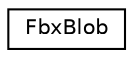 digraph "クラス階層図"
{
  edge [fontname="Helvetica",fontsize="10",labelfontname="Helvetica",labelfontsize="10"];
  node [fontname="Helvetica",fontsize="10",shape=record];
  rankdir="LR";
  Node0 [label="FbxBlob",height=0.2,width=0.4,color="black", fillcolor="white", style="filled",URL="$class_fbx_blob.html"];
}
